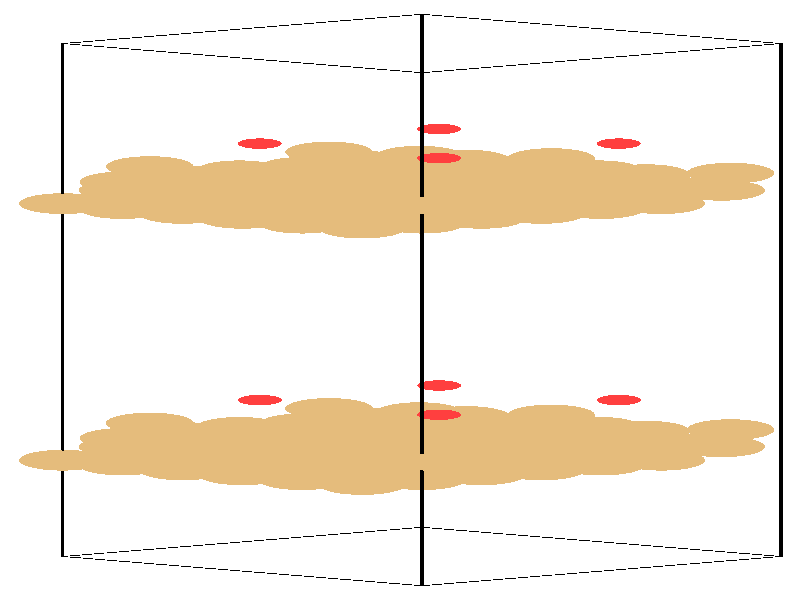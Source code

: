 #include "colors.inc"
#include "finish.inc"

global_settings {assumed_gamma 1 max_trace_level 6}
background {color White}
camera {orthographic
  right -24.13*x up 76.08*y
  direction 1.00*z
  location <0,0,50.00> look_at <0,0,0>}
light_source {<  2.00,   3.00,  40.00> color White
  area_light <0.70, 0, 0>, <0, 0.70, 0>, 3, 3
  adaptive 1 jitter}

#declare simple = finish {phong 0.7}
#declare pale = finish {ambient .5 diffuse .85 roughness .001 specular 0.200 }
#declare intermediate = finish {ambient 0.3 diffuse 0.6 specular 0.10 roughness 0.04 }
#declare vmd = finish {ambient .0 diffuse .65 phong 0.1 phong_size 40. specular 0.500 }
#declare jmol = finish {ambient .2 diffuse .6 specular 1 roughness .001 metallic}
#declare ase2 = finish {ambient 0.05 brilliance 3 diffuse 0.6 metallic specular 0.70 roughness 0.04 reflection 0.15}
#declare ase3 = finish {ambient .15 brilliance 2 diffuse .6 metallic specular 1. roughness .001 reflection .0}
#declare glass = finish {ambient .05 diffuse .3 specular 1. roughness .001}
#declare glass2 = finish {ambient .0 diffuse .3 specular 1. reflection .25 roughness .001}
#declare Rcell = 0.050;
#declare Rbond = 0.100;

#macro atom(LOC, R, COL, TRANS, FIN)
  sphere{LOC, R texture{pigment{color COL transmit TRANS} finish{FIN}}}
#end
#macro constrain(LOC, R, COL, TRANS FIN)
union{torus{R, Rcell rotate 45*z texture{pigment{color COL transmit TRANS} finish{FIN}}}
      torus{R, Rcell rotate -45*z texture{pigment{color COL transmit TRANS} finish{FIN}}}
      translate LOC}
#end

cylinder {<-10.17, -32.52, -33.83>, <  0.66, -36.23, -23.65>, Rcell pigment {Black}}
cylinder {<  0.66, -28.82, -44.00>, < 11.49, -32.52, -33.83>, Rcell pigment {Black}}
cylinder {<  0.66,  36.23, -20.33>, < 11.49,  32.52, -10.15>, Rcell pigment {Black}}
cylinder {<-10.17,  32.52, -10.15>, <  0.66,  28.82,   0.03>, Rcell pigment {Black}}
cylinder {<-10.17, -32.52, -33.83>, <  0.66, -28.82, -44.00>, Rcell pigment {Black}}
cylinder {<  0.66, -36.23, -23.65>, < 11.49, -32.52, -33.83>, Rcell pigment {Black}}
cylinder {<  0.66,  28.82,   0.03>, < 11.49,  32.52, -10.15>, Rcell pigment {Black}}
cylinder {<-10.17,  32.52, -10.15>, <  0.66,  36.23, -20.33>, Rcell pigment {Black}}
cylinder {<-10.17, -32.52, -33.83>, <-10.17,  32.52, -10.15>, Rcell pigment {Black}}
cylinder {<  0.66, -36.23, -23.65>, <  0.66,  28.82,   0.03>, Rcell pigment {Black}}
cylinder {< 11.49, -32.52, -33.83>, < 11.49,  32.52, -10.15>, Rcell pigment {Black}}
cylinder {<  0.66, -28.82, -44.00>, <  0.66,  36.23, -20.33>, Rcell pigment {Black}}
atom(<-10.17, -20.31, -29.38>, 1.32, rgb <0.78, 0.50, 0.20>, 0.0, ase3) // #0 
atom(< -8.37, -20.92, -27.68>, 1.32, rgb <0.78, 0.50, 0.20>, 0.0, ase3) // #1 
atom(< -6.56, -21.54, -25.99>, 1.32, rgb <0.78, 0.50, 0.20>, 0.0, ase3) // #2 
atom(< -8.37, -19.69, -31.08>, 1.32, rgb <0.78, 0.50, 0.20>, 0.0, ase3) // #3 
atom(< -6.56, -20.31, -29.38>, 1.32, rgb <0.78, 0.50, 0.20>, 0.0, ase3) // #4 
atom(< -4.76, -20.92, -27.68>, 1.32, rgb <0.78, 0.50, 0.20>, 0.0, ase3) // #5 
atom(< -6.56, -19.07, -32.77>, 1.32, rgb <0.78, 0.50, 0.20>, 0.0, ase3) // #6 
atom(< -4.76, -19.69, -31.08>, 1.32, rgb <0.78, 0.50, 0.20>, 0.0, ase3) // #7 
atom(< -2.95, -20.31, -29.38>, 1.32, rgb <0.78, 0.50, 0.20>, 0.0, ase3) // #8 
atom(< -8.37, -18.61, -28.76>, 1.32, rgb <0.78, 0.50, 0.20>, 0.0, ase3) // #9 
atom(< -6.56, -19.23, -27.07>, 1.32, rgb <0.78, 0.50, 0.20>, 0.0, ase3) // #10 
atom(< -4.76, -19.85, -25.37>, 1.32, rgb <0.78, 0.50, 0.20>, 0.0, ase3) // #11 
atom(< -6.56, -17.99, -30.46>, 1.32, rgb <0.78, 0.50, 0.20>, 0.0, ase3) // #12 
atom(< -4.76, -18.61, -28.76>, 1.32, rgb <0.78, 0.50, 0.20>, 0.0, ase3) // #13 
atom(< -2.95, -19.23, -27.07>, 1.32, rgb <0.78, 0.50, 0.20>, 0.0, ase3) // #14 
atom(< -4.76, -17.38, -32.15>, 1.32, rgb <0.78, 0.50, 0.20>, 0.0, ase3) // #15 
atom(< -2.95, -17.99, -30.46>, 1.32, rgb <0.78, 0.50, 0.20>, 0.0, ase3) // #16 
atom(< -1.14, -18.61, -28.76>, 1.32, rgb <0.78, 0.50, 0.20>, 0.0, ase3) // #17 
atom(<  1.08, -20.37, -18.43>, 1.32, rgb <0.78, 0.50, 0.20>, 0.0, ase3) // #18 
atom(< -8.34, -17.55, -26.68>, 1.32, rgb <0.78, 0.50, 0.20>, 0.0, ase3) // #19 
atom(< -6.70, -18.08, -24.96>, 1.32, rgb <0.78, 0.50, 0.20>, 0.0, ase3) // #20 
atom(< -7.55, -15.61, -29.32>, 1.32, rgb <0.78, 0.50, 0.20>, 0.0, ase3) // #21 
atom(< -6.26, -16.85, -28.06>, 1.32, rgb <0.78, 0.50, 0.20>, 0.0, ase3) // #22 
atom(< -4.29, -17.42, -25.86>, 1.32, rgb <0.78, 0.50, 0.20>, 0.0, ase3) // #23 
atom(<  4.56, -18.29, -22.85>, 1.32, rgb <0.78, 0.50, 0.20>, 0.0, ase3) // #24 
atom(< -4.84, -16.15, -30.00>, 1.32, rgb <0.78, 0.50, 0.20>, 0.0, ase3) // #25 
atom(< -3.41, -16.63, -28.24>, 1.32, rgb <0.78, 0.50, 0.20>, 0.0, ase3) // #26 
atom(<  1.18, -10.84, -33.52>, 0.66, rgb <1.00, 0.05, 0.05>, 0.0, ase3) // #27 
atom(< -0.73, -22.66, -27.45>, 0.76, rgb <0.56, 0.56, 0.56>, 0.0, ase3) // #28 
atom(<-10.17,  12.22, -17.54>, 1.32, rgb <0.78, 0.50, 0.20>, 0.0, ase3) // #29 
atom(< -8.37,  11.60, -15.85>, 1.32, rgb <0.78, 0.50, 0.20>, 0.0, ase3) // #30 
atom(< -6.56,  10.98, -14.15>, 1.32, rgb <0.78, 0.50, 0.20>, 0.0, ase3) // #31 
atom(< -8.37,  12.83, -19.24>, 1.32, rgb <0.78, 0.50, 0.20>, 0.0, ase3) // #32 
atom(< -6.56,  12.22, -17.54>, 1.32, rgb <0.78, 0.50, 0.20>, 0.0, ase3) // #33 
atom(< -4.76,  11.60, -15.85>, 1.32, rgb <0.78, 0.50, 0.20>, 0.0, ase3) // #34 
atom(< -6.56,  13.45, -20.93>, 1.32, rgb <0.78, 0.50, 0.20>, 0.0, ase3) // #35 
atom(< -4.76,  12.83, -19.24>, 1.32, rgb <0.78, 0.50, 0.20>, 0.0, ase3) // #36 
atom(< -2.95,  12.22, -17.54>, 1.32, rgb <0.78, 0.50, 0.20>, 0.0, ase3) // #37 
atom(< -8.37,  13.91, -16.92>, 1.32, rgb <0.78, 0.50, 0.20>, 0.0, ase3) // #38 
atom(< -6.56,  13.29, -15.23>, 1.32, rgb <0.78, 0.50, 0.20>, 0.0, ase3) // #39 
atom(< -4.76,  12.68, -13.53>, 1.32, rgb <0.78, 0.50, 0.20>, 0.0, ase3) // #40 
atom(< -6.56,  14.53, -18.62>, 1.32, rgb <0.78, 0.50, 0.20>, 0.0, ase3) // #41 
atom(< -4.76,  13.91, -16.92>, 1.32, rgb <0.78, 0.50, 0.20>, 0.0, ase3) // #42 
atom(< -2.95,  13.29, -15.23>, 1.32, rgb <0.78, 0.50, 0.20>, 0.0, ase3) // #43 
atom(< -4.76,  15.15, -20.32>, 1.32, rgb <0.78, 0.50, 0.20>, 0.0, ase3) // #44 
atom(< -2.95,  14.53, -18.62>, 1.32, rgb <0.78, 0.50, 0.20>, 0.0, ase3) // #45 
atom(< -1.14,  13.91, -16.92>, 1.32, rgb <0.78, 0.50, 0.20>, 0.0, ase3) // #46 
atom(<  1.08,  12.15,  -6.59>, 1.32, rgb <0.78, 0.50, 0.20>, 0.0, ase3) // #47 
atom(< -8.34,  14.97, -14.84>, 1.32, rgb <0.78, 0.50, 0.20>, 0.0, ase3) // #48 
atom(< -6.70,  14.44, -13.12>, 1.32, rgb <0.78, 0.50, 0.20>, 0.0, ase3) // #49 
atom(< -7.55,  16.91, -17.49>, 1.32, rgb <0.78, 0.50, 0.20>, 0.0, ase3) // #50 
atom(< -6.26,  15.67, -16.23>, 1.32, rgb <0.78, 0.50, 0.20>, 0.0, ase3) // #51 
atom(< -4.29,  15.10, -14.02>, 1.32, rgb <0.78, 0.50, 0.20>, 0.0, ase3) // #52 
atom(<  4.56,  14.23, -11.02>, 1.32, rgb <0.78, 0.50, 0.20>, 0.0, ase3) // #53 
atom(< -4.84,  16.38, -18.17>, 1.32, rgb <0.78, 0.50, 0.20>, 0.0, ase3) // #54 
atom(< -3.41,  15.89, -16.40>, 1.32, rgb <0.78, 0.50, 0.20>, 0.0, ase3) // #55 
atom(<  1.18,  21.68, -21.69>, 0.66, rgb <1.00, 0.05, 0.05>, 0.0, ase3) // #56 
atom(< -0.73,   9.86, -15.61>, 0.76, rgb <0.56, 0.56, 0.56>, 0.0, ase3) // #57 
atom(< -4.76, -18.45, -34.47>, 1.32, rgb <0.78, 0.50, 0.20>, 0.0, ase3) // #58 
atom(< -2.95, -19.07, -32.77>, 1.32, rgb <0.78, 0.50, 0.20>, 0.0, ase3) // #59 
atom(< -1.15, -19.69, -31.08>, 1.32, rgb <0.78, 0.50, 0.20>, 0.0, ase3) // #60 
atom(< -2.95, -17.84, -36.16>, 1.32, rgb <0.78, 0.50, 0.20>, 0.0, ase3) // #61 
atom(< -1.15, -18.45, -34.47>, 1.32, rgb <0.78, 0.50, 0.20>, 0.0, ase3) // #62 
atom(<  0.66, -19.07, -32.77>, 1.32, rgb <0.78, 0.50, 0.20>, 0.0, ase3) // #63 
atom(< -1.15, -17.22, -37.86>, 1.32, rgb <0.78, 0.50, 0.20>, 0.0, ase3) // #64 
atom(<  0.66, -17.84, -36.16>, 1.32, rgb <0.78, 0.50, 0.20>, 0.0, ase3) // #65 
atom(<  2.46, -18.45, -34.47>, 1.32, rgb <0.78, 0.50, 0.20>, 0.0, ase3) // #66 
atom(< -2.95, -16.76, -33.85>, 1.32, rgb <0.78, 0.50, 0.20>, 0.0, ase3) // #67 
atom(< -1.15, -17.38, -32.15>, 1.32, rgb <0.78, 0.50, 0.20>, 0.0, ase3) // #68 
atom(<  0.66, -17.99, -30.46>, 1.32, rgb <0.78, 0.50, 0.20>, 0.0, ase3) // #69 
atom(< -1.15, -16.14, -35.55>, 1.32, rgb <0.78, 0.50, 0.20>, 0.0, ase3) // #70 
atom(<  0.66, -16.76, -33.85>, 1.32, rgb <0.78, 0.50, 0.20>, 0.0, ase3) // #71 
atom(<  2.46, -17.38, -32.15>, 1.32, rgb <0.78, 0.50, 0.20>, 0.0, ase3) // #72 
atom(<  0.66, -15.52, -37.24>, 1.32, rgb <0.78, 0.50, 0.20>, 0.0, ase3) // #73 
atom(<  2.46, -16.14, -35.55>, 1.32, rgb <0.78, 0.50, 0.20>, 0.0, ase3) // #74 
atom(<  4.27, -16.76, -33.85>, 1.32, rgb <0.78, 0.50, 0.20>, 0.0, ase3) // #75 
atom(<  6.49, -18.52, -23.52>, 1.32, rgb <0.78, 0.50, 0.20>, 0.0, ase3) // #76 
atom(< -2.92, -15.70, -31.77>, 1.32, rgb <0.78, 0.50, 0.20>, 0.0, ase3) // #77 
atom(< -1.29, -16.23, -30.04>, 1.32, rgb <0.78, 0.50, 0.20>, 0.0, ase3) // #78 
atom(< -2.14, -13.76, -34.41>, 1.32, rgb <0.78, 0.50, 0.20>, 0.0, ase3) // #79 
atom(< -0.84, -15.00, -33.15>, 1.32, rgb <0.78, 0.50, 0.20>, 0.0, ase3) // #80 
atom(<  1.13, -15.57, -30.95>, 1.32, rgb <0.78, 0.50, 0.20>, 0.0, ase3) // #81 
atom(<  9.97, -16.44, -27.94>, 1.32, rgb <0.78, 0.50, 0.20>, 0.0, ase3) // #82 
atom(<  0.58, -14.29, -35.09>, 1.32, rgb <0.78, 0.50, 0.20>, 0.0, ase3) // #83 
atom(<  2.00, -14.78, -33.33>, 1.32, rgb <0.78, 0.50, 0.20>, 0.0, ase3) // #84 
atom(< -4.23, -12.69, -28.44>, 0.66, rgb <1.00, 0.05, 0.05>, 0.0, ase3) // #85 
atom(<  4.69, -20.81, -32.53>, 0.76, rgb <0.56, 0.56, 0.56>, 0.0, ase3) // #86 
atom(< -4.76,  14.07, -22.63>, 1.32, rgb <0.78, 0.50, 0.20>, 0.0, ase3) // #87 
atom(< -2.95,  13.45, -20.93>, 1.32, rgb <0.78, 0.50, 0.20>, 0.0, ase3) // #88 
atom(< -1.15,  12.83, -19.24>, 1.32, rgb <0.78, 0.50, 0.20>, 0.0, ase3) // #89 
atom(< -2.95,  14.69, -24.33>, 1.32, rgb <0.78, 0.50, 0.20>, 0.0, ase3) // #90 
atom(< -1.15,  14.07, -22.63>, 1.32, rgb <0.78, 0.50, 0.20>, 0.0, ase3) // #91 
atom(<  0.66,  13.45, -20.93>, 1.32, rgb <0.78, 0.50, 0.20>, 0.0, ase3) // #92 
atom(< -1.15,  15.30, -26.02>, 1.32, rgb <0.78, 0.50, 0.20>, 0.0, ase3) // #93 
atom(<  0.66,  14.69, -24.33>, 1.32, rgb <0.78, 0.50, 0.20>, 0.0, ase3) // #94 
atom(<  2.46,  14.07, -22.63>, 1.32, rgb <0.78, 0.50, 0.20>, 0.0, ase3) // #95 
atom(< -2.95,  15.76, -22.01>, 1.32, rgb <0.78, 0.50, 0.20>, 0.0, ase3) // #96 
atom(< -1.15,  15.15, -20.32>, 1.32, rgb <0.78, 0.50, 0.20>, 0.0, ase3) // #97 
atom(<  0.66,  14.53, -18.62>, 1.32, rgb <0.78, 0.50, 0.20>, 0.0, ase3) // #98 
atom(< -1.15,  16.38, -23.71>, 1.32, rgb <0.78, 0.50, 0.20>, 0.0, ase3) // #99 
atom(<  0.66,  15.76, -22.01>, 1.32, rgb <0.78, 0.50, 0.20>, 0.0, ase3) // #100 
atom(<  2.46,  15.15, -20.32>, 1.32, rgb <0.78, 0.50, 0.20>, 0.0, ase3) // #101 
atom(<  0.66,  17.00, -25.41>, 1.32, rgb <0.78, 0.50, 0.20>, 0.0, ase3) // #102 
atom(<  2.46,  16.38, -23.71>, 1.32, rgb <0.78, 0.50, 0.20>, 0.0, ase3) // #103 
atom(<  4.27,  15.76, -22.01>, 1.32, rgb <0.78, 0.50, 0.20>, 0.0, ase3) // #104 
atom(<  6.49,  14.01, -11.68>, 1.32, rgb <0.78, 0.50, 0.20>, 0.0, ase3) // #105 
atom(< -2.92,  16.82, -19.93>, 1.32, rgb <0.78, 0.50, 0.20>, 0.0, ase3) // #106 
atom(< -1.29,  16.29, -18.21>, 1.32, rgb <0.78, 0.50, 0.20>, 0.0, ase3) // #107 
atom(< -2.14,  18.76, -22.57>, 1.32, rgb <0.78, 0.50, 0.20>, 0.0, ase3) // #108 
atom(< -0.84,  17.52, -21.31>, 1.32, rgb <0.78, 0.50, 0.20>, 0.0, ase3) // #109 
atom(<  1.13,  16.96, -19.11>, 1.32, rgb <0.78, 0.50, 0.20>, 0.0, ase3) // #110 
atom(<  9.97,  16.08, -16.10>, 1.32, rgb <0.78, 0.50, 0.20>, 0.0, ase3) // #111 
atom(<  0.58,  18.23, -23.25>, 1.32, rgb <0.78, 0.50, 0.20>, 0.0, ase3) // #112 
atom(<  2.00,  17.74, -21.49>, 1.32, rgb <0.78, 0.50, 0.20>, 0.0, ase3) // #113 
atom(< -4.23,  19.83, -16.60>, 0.66, rgb <1.00, 0.05, 0.05>, 0.0, ase3) // #114 
atom(<  4.69,  11.72, -20.70>, 0.76, rgb <0.56, 0.56, 0.56>, 0.0, ase3) // #115 
atom(< -4.76, -22.16, -24.29>, 1.32, rgb <0.78, 0.50, 0.20>, 0.0, ase3) // #116 
atom(< -2.95, -22.78, -22.59>, 1.32, rgb <0.78, 0.50, 0.20>, 0.0, ase3) // #117 
atom(< -1.14, -23.39, -20.90>, 1.32, rgb <0.78, 0.50, 0.20>, 0.0, ase3) // #118 
atom(< -2.95, -21.54, -25.99>, 1.32, rgb <0.78, 0.50, 0.20>, 0.0, ase3) // #119 
atom(< -1.15, -22.16, -24.29>, 1.32, rgb <0.78, 0.50, 0.20>, 0.0, ase3) // #120 
atom(<  0.66, -22.78, -22.59>, 1.32, rgb <0.78, 0.50, 0.20>, 0.0, ase3) // #121 
atom(< -1.15, -20.92, -27.68>, 1.32, rgb <0.78, 0.50, 0.20>, 0.0, ase3) // #122 
atom(<  0.66, -21.54, -25.99>, 1.32, rgb <0.78, 0.50, 0.20>, 0.0, ase3) // #123 
atom(<  2.46, -22.16, -24.29>, 1.32, rgb <0.78, 0.50, 0.20>, 0.0, ase3) // #124 
atom(< -2.95, -20.46, -23.67>, 1.32, rgb <0.78, 0.50, 0.20>, 0.0, ase3) // #125 
atom(< -1.15, -21.08, -21.98>, 1.32, rgb <0.78, 0.50, 0.20>, 0.0, ase3) // #126 
atom(<  0.66, -21.70, -20.28>, 1.32, rgb <0.78, 0.50, 0.20>, 0.0, ase3) // #127 
atom(< -1.15, -19.85, -25.37>, 1.32, rgb <0.78, 0.50, 0.20>, 0.0, ase3) // #128 
atom(<  0.66, -20.46, -23.67>, 1.32, rgb <0.78, 0.50, 0.20>, 0.0, ase3) // #129 
atom(<  2.46, -21.08, -21.98>, 1.32, rgb <0.78, 0.50, 0.20>, 0.0, ase3) // #130 
atom(<  0.66, -19.23, -27.07>, 1.32, rgb <0.78, 0.50, 0.20>, 0.0, ase3) // #131 
atom(<  2.46, -19.85, -25.37>, 1.32, rgb <0.78, 0.50, 0.20>, 0.0, ase3) // #132 
atom(<  4.27, -20.46, -23.67>, 1.32, rgb <0.78, 0.50, 0.20>, 0.0, ase3) // #133 
atom(< -4.34, -18.52, -23.52>, 1.32, rgb <0.78, 0.50, 0.20>, 0.0, ase3) // #134 
atom(< -2.92, -19.40, -21.59>, 1.32, rgb <0.78, 0.50, 0.20>, 0.0, ase3) // #135 
atom(< -1.29, -19.93, -19.87>, 1.32, rgb <0.78, 0.50, 0.20>, 0.0, ase3) // #136 
atom(< -2.14, -17.46, -24.24>, 1.32, rgb <0.78, 0.50, 0.20>, 0.0, ase3) // #137 
atom(< -0.84, -18.70, -22.97>, 1.32, rgb <0.78, 0.50, 0.20>, 0.0, ase3) // #138 
atom(<  1.13, -19.27, -20.77>, 1.32, rgb <0.78, 0.50, 0.20>, 0.0, ase3) // #139 
atom(< -0.86, -16.44, -27.94>, 1.32, rgb <0.78, 0.50, 0.20>, 0.0, ase3) // #140 
atom(<  0.58, -18.00, -24.91>, 1.32, rgb <0.78, 0.50, 0.20>, 0.0, ase3) // #141 
atom(<  2.00, -18.48, -23.15>, 1.32, rgb <0.78, 0.50, 0.20>, 0.0, ase3) // #142 
atom(<  6.60, -12.69, -28.44>, 0.66, rgb <1.00, 0.05, 0.05>, 0.0, ase3) // #143 
atom(< -6.14, -20.81, -32.53>, 0.76, rgb <0.56, 0.56, 0.56>, 0.0, ase3) // #144 
atom(< -4.76,  10.36, -12.45>, 1.32, rgb <0.78, 0.50, 0.20>, 0.0, ase3) // #145 
atom(< -2.95,   9.75, -10.76>, 1.32, rgb <0.78, 0.50, 0.20>, 0.0, ase3) // #146 
atom(< -1.14,   9.13,  -9.06>, 1.32, rgb <0.78, 0.50, 0.20>, 0.0, ase3) // #147 
atom(< -2.95,  10.98, -14.15>, 1.32, rgb <0.78, 0.50, 0.20>, 0.0, ase3) // #148 
atom(< -1.15,  10.36, -12.45>, 1.32, rgb <0.78, 0.50, 0.20>, 0.0, ase3) // #149 
atom(<  0.66,   9.75, -10.76>, 1.32, rgb <0.78, 0.50, 0.20>, 0.0, ase3) // #150 
atom(< -1.15,  11.60, -15.85>, 1.32, rgb <0.78, 0.50, 0.20>, 0.0, ase3) // #151 
atom(<  0.66,  10.98, -14.15>, 1.32, rgb <0.78, 0.50, 0.20>, 0.0, ase3) // #152 
atom(<  2.46,  10.36, -12.45>, 1.32, rgb <0.78, 0.50, 0.20>, 0.0, ase3) // #153 
atom(< -2.95,  12.06, -11.84>, 1.32, rgb <0.78, 0.50, 0.20>, 0.0, ase3) // #154 
atom(< -1.15,  11.44, -10.14>, 1.32, rgb <0.78, 0.50, 0.20>, 0.0, ase3) // #155 
atom(<  0.66,  10.83,  -8.44>, 1.32, rgb <0.78, 0.50, 0.20>, 0.0, ase3) // #156 
atom(< -1.15,  12.68, -13.53>, 1.32, rgb <0.78, 0.50, 0.20>, 0.0, ase3) // #157 
atom(<  0.66,  12.06, -11.84>, 1.32, rgb <0.78, 0.50, 0.20>, 0.0, ase3) // #158 
atom(<  2.46,  11.44, -10.14>, 1.32, rgb <0.78, 0.50, 0.20>, 0.0, ase3) // #159 
atom(<  0.66,  13.29, -15.23>, 1.32, rgb <0.78, 0.50, 0.20>, 0.0, ase3) // #160 
atom(<  2.46,  12.68, -13.53>, 1.32, rgb <0.78, 0.50, 0.20>, 0.0, ase3) // #161 
atom(<  4.27,  12.06, -11.84>, 1.32, rgb <0.78, 0.50, 0.20>, 0.0, ase3) // #162 
atom(< -4.34,  14.01, -11.68>, 1.32, rgb <0.78, 0.50, 0.20>, 0.0, ase3) // #163 
atom(< -2.92,  13.12,  -9.75>, 1.32, rgb <0.78, 0.50, 0.20>, 0.0, ase3) // #164 
atom(< -1.29,  12.59,  -8.03>, 1.32, rgb <0.78, 0.50, 0.20>, 0.0, ase3) // #165 
atom(< -2.14,  15.06, -12.40>, 1.32, rgb <0.78, 0.50, 0.20>, 0.0, ase3) // #166 
atom(< -0.84,  13.82, -11.14>, 1.32, rgb <0.78, 0.50, 0.20>, 0.0, ase3) // #167 
atom(<  1.13,  13.25,  -8.94>, 1.32, rgb <0.78, 0.50, 0.20>, 0.0, ase3) // #168 
atom(< -0.86,  16.08, -16.10>, 1.32, rgb <0.78, 0.50, 0.20>, 0.0, ase3) // #169 
atom(<  0.58,  14.52, -13.08>, 1.32, rgb <0.78, 0.50, 0.20>, 0.0, ase3) // #170 
atom(<  2.00,  14.04, -11.31>, 1.32, rgb <0.78, 0.50, 0.20>, 0.0, ase3) // #171 
atom(<  6.60,  19.83, -16.60>, 0.66, rgb <1.00, 0.05, 0.05>, 0.0, ase3) // #172 
atom(< -6.14,  11.72, -20.70>, 0.76, rgb <0.56, 0.56, 0.56>, 0.0, ase3) // #173 
atom(<  0.66, -20.31, -29.38>, 1.32, rgb <0.78, 0.50, 0.20>, 0.0, ase3) // #174 
atom(<  2.46, -20.92, -27.68>, 1.32, rgb <0.78, 0.50, 0.20>, 0.0, ase3) // #175 
atom(<  4.27, -21.54, -25.99>, 1.32, rgb <0.78, 0.50, 0.20>, 0.0, ase3) // #176 
atom(<  2.46, -19.69, -31.08>, 1.32, rgb <0.78, 0.50, 0.20>, 0.0, ase3) // #177 
atom(<  4.27, -20.31, -29.38>, 1.32, rgb <0.78, 0.50, 0.20>, 0.0, ase3) // #178 
atom(<  6.07, -20.92, -27.68>, 1.32, rgb <0.78, 0.50, 0.20>, 0.0, ase3) // #179 
atom(<  4.27, -19.07, -32.77>, 1.32, rgb <0.78, 0.50, 0.20>, 0.0, ase3) // #180 
atom(<  6.07, -19.69, -31.08>, 1.32, rgb <0.78, 0.50, 0.20>, 0.0, ase3) // #181 
atom(<  7.88, -20.31, -29.38>, 1.32, rgb <0.78, 0.50, 0.20>, 0.0, ase3) // #182 
atom(<  2.46, -18.61, -28.76>, 1.32, rgb <0.78, 0.50, 0.20>, 0.0, ase3) // #183 
atom(<  4.27, -19.23, -27.07>, 1.32, rgb <0.78, 0.50, 0.20>, 0.0, ase3) // #184 
atom(<  6.07, -19.85, -25.37>, 1.32, rgb <0.78, 0.50, 0.20>, 0.0, ase3) // #185 
atom(<  4.27, -17.99, -30.46>, 1.32, rgb <0.78, 0.50, 0.20>, 0.0, ase3) // #186 
atom(<  6.07, -18.61, -28.76>, 1.32, rgb <0.78, 0.50, 0.20>, 0.0, ase3) // #187 
atom(<  7.88, -19.23, -27.07>, 1.32, rgb <0.78, 0.50, 0.20>, 0.0, ase3) // #188 
atom(<  6.07, -17.38, -32.15>, 1.32, rgb <0.78, 0.50, 0.20>, 0.0, ase3) // #189 
atom(<  7.88, -17.99, -30.46>, 1.32, rgb <0.78, 0.50, 0.20>, 0.0, ase3) // #190 
atom(<  9.69, -18.61, -28.76>, 1.32, rgb <0.78, 0.50, 0.20>, 0.0, ase3) // #191 
atom(<  1.08, -16.66, -28.61>, 1.32, rgb <0.78, 0.50, 0.20>, 0.0, ase3) // #192 
atom(<  2.49, -17.55, -26.68>, 1.32, rgb <0.78, 0.50, 0.20>, 0.0, ase3) // #193 
atom(<  4.13, -18.08, -24.96>, 1.32, rgb <0.78, 0.50, 0.20>, 0.0, ase3) // #194 
atom(<  3.28, -15.61, -29.32>, 1.32, rgb <0.78, 0.50, 0.20>, 0.0, ase3) // #195 
atom(<  4.57, -16.85, -28.06>, 1.32, rgb <0.78, 0.50, 0.20>, 0.0, ase3) // #196 
atom(<  6.54, -17.42, -25.86>, 1.32, rgb <0.78, 0.50, 0.20>, 0.0, ase3) // #197 
atom(<  4.56, -14.59, -33.03>, 1.32, rgb <0.78, 0.50, 0.20>, 0.0, ase3) // #198 
atom(<  5.99, -16.15, -30.00>, 1.32, rgb <0.78, 0.50, 0.20>, 0.0, ase3) // #199 
atom(<  7.42, -16.63, -28.24>, 1.32, rgb <0.78, 0.50, 0.20>, 0.0, ase3) // #200 
atom(<  1.18, -14.55, -23.35>, 0.66, rgb <1.00, 0.05, 0.05>, 0.0, ase3) // #201 
atom(< -0.73, -18.96, -37.62>, 0.76, rgb <0.56, 0.56, 0.56>, 0.0, ase3) // #202 
atom(<  0.66,  12.22, -17.54>, 1.32, rgb <0.78, 0.50, 0.20>, 0.0, ase3) // #203 
atom(<  2.46,  11.60, -15.85>, 1.32, rgb <0.78, 0.50, 0.20>, 0.0, ase3) // #204 
atom(<  4.27,  10.98, -14.15>, 1.32, rgb <0.78, 0.50, 0.20>, 0.0, ase3) // #205 
atom(<  2.46,  12.83, -19.24>, 1.32, rgb <0.78, 0.50, 0.20>, 0.0, ase3) // #206 
atom(<  4.27,  12.22, -17.54>, 1.32, rgb <0.78, 0.50, 0.20>, 0.0, ase3) // #207 
atom(<  6.07,  11.60, -15.85>, 1.32, rgb <0.78, 0.50, 0.20>, 0.0, ase3) // #208 
atom(<  4.27,  13.45, -20.93>, 1.32, rgb <0.78, 0.50, 0.20>, 0.0, ase3) // #209 
atom(<  6.07,  12.83, -19.24>, 1.32, rgb <0.78, 0.50, 0.20>, 0.0, ase3) // #210 
atom(<  7.88,  12.22, -17.54>, 1.32, rgb <0.78, 0.50, 0.20>, 0.0, ase3) // #211 
atom(<  2.46,  13.91, -16.92>, 1.32, rgb <0.78, 0.50, 0.20>, 0.0, ase3) // #212 
atom(<  4.27,  13.29, -15.23>, 1.32, rgb <0.78, 0.50, 0.20>, 0.0, ase3) // #213 
atom(<  6.07,  12.68, -13.53>, 1.32, rgb <0.78, 0.50, 0.20>, 0.0, ase3) // #214 
atom(<  4.27,  14.53, -18.62>, 1.32, rgb <0.78, 0.50, 0.20>, 0.0, ase3) // #215 
atom(<  6.07,  13.91, -16.92>, 1.32, rgb <0.78, 0.50, 0.20>, 0.0, ase3) // #216 
atom(<  7.88,  13.29, -15.23>, 1.32, rgb <0.78, 0.50, 0.20>, 0.0, ase3) // #217 
atom(<  6.07,  15.15, -20.32>, 1.32, rgb <0.78, 0.50, 0.20>, 0.0, ase3) // #218 
atom(<  7.88,  14.53, -18.62>, 1.32, rgb <0.78, 0.50, 0.20>, 0.0, ase3) // #219 
atom(<  9.69,  13.91, -16.92>, 1.32, rgb <0.78, 0.50, 0.20>, 0.0, ase3) // #220 
atom(<  1.08,  15.86, -16.77>, 1.32, rgb <0.78, 0.50, 0.20>, 0.0, ase3) // #221 
atom(<  2.49,  14.97, -14.84>, 1.32, rgb <0.78, 0.50, 0.20>, 0.0, ase3) // #222 
atom(<  4.13,  14.44, -13.12>, 1.32, rgb <0.78, 0.50, 0.20>, 0.0, ase3) // #223 
atom(<  3.28,  16.91, -17.49>, 1.32, rgb <0.78, 0.50, 0.20>, 0.0, ase3) // #224 
atom(<  4.57,  15.67, -16.23>, 1.32, rgb <0.78, 0.50, 0.20>, 0.0, ase3) // #225 
atom(<  6.54,  15.10, -14.02>, 1.32, rgb <0.78, 0.50, 0.20>, 0.0, ase3) // #226 
atom(<  4.56,  17.93, -21.19>, 1.32, rgb <0.78, 0.50, 0.20>, 0.0, ase3) // #227 
atom(<  5.99,  16.38, -18.17>, 1.32, rgb <0.78, 0.50, 0.20>, 0.0, ase3) // #228 
atom(<  7.42,  15.89, -16.40>, 1.32, rgb <0.78, 0.50, 0.20>, 0.0, ase3) // #229 
atom(<  1.18,  17.98, -11.51>, 0.66, rgb <1.00, 0.05, 0.05>, 0.0, ase3) // #230 
atom(< -0.73,  13.57, -25.79>, 0.76, rgb <0.56, 0.56, 0.56>, 0.0, ase3) // #231 
